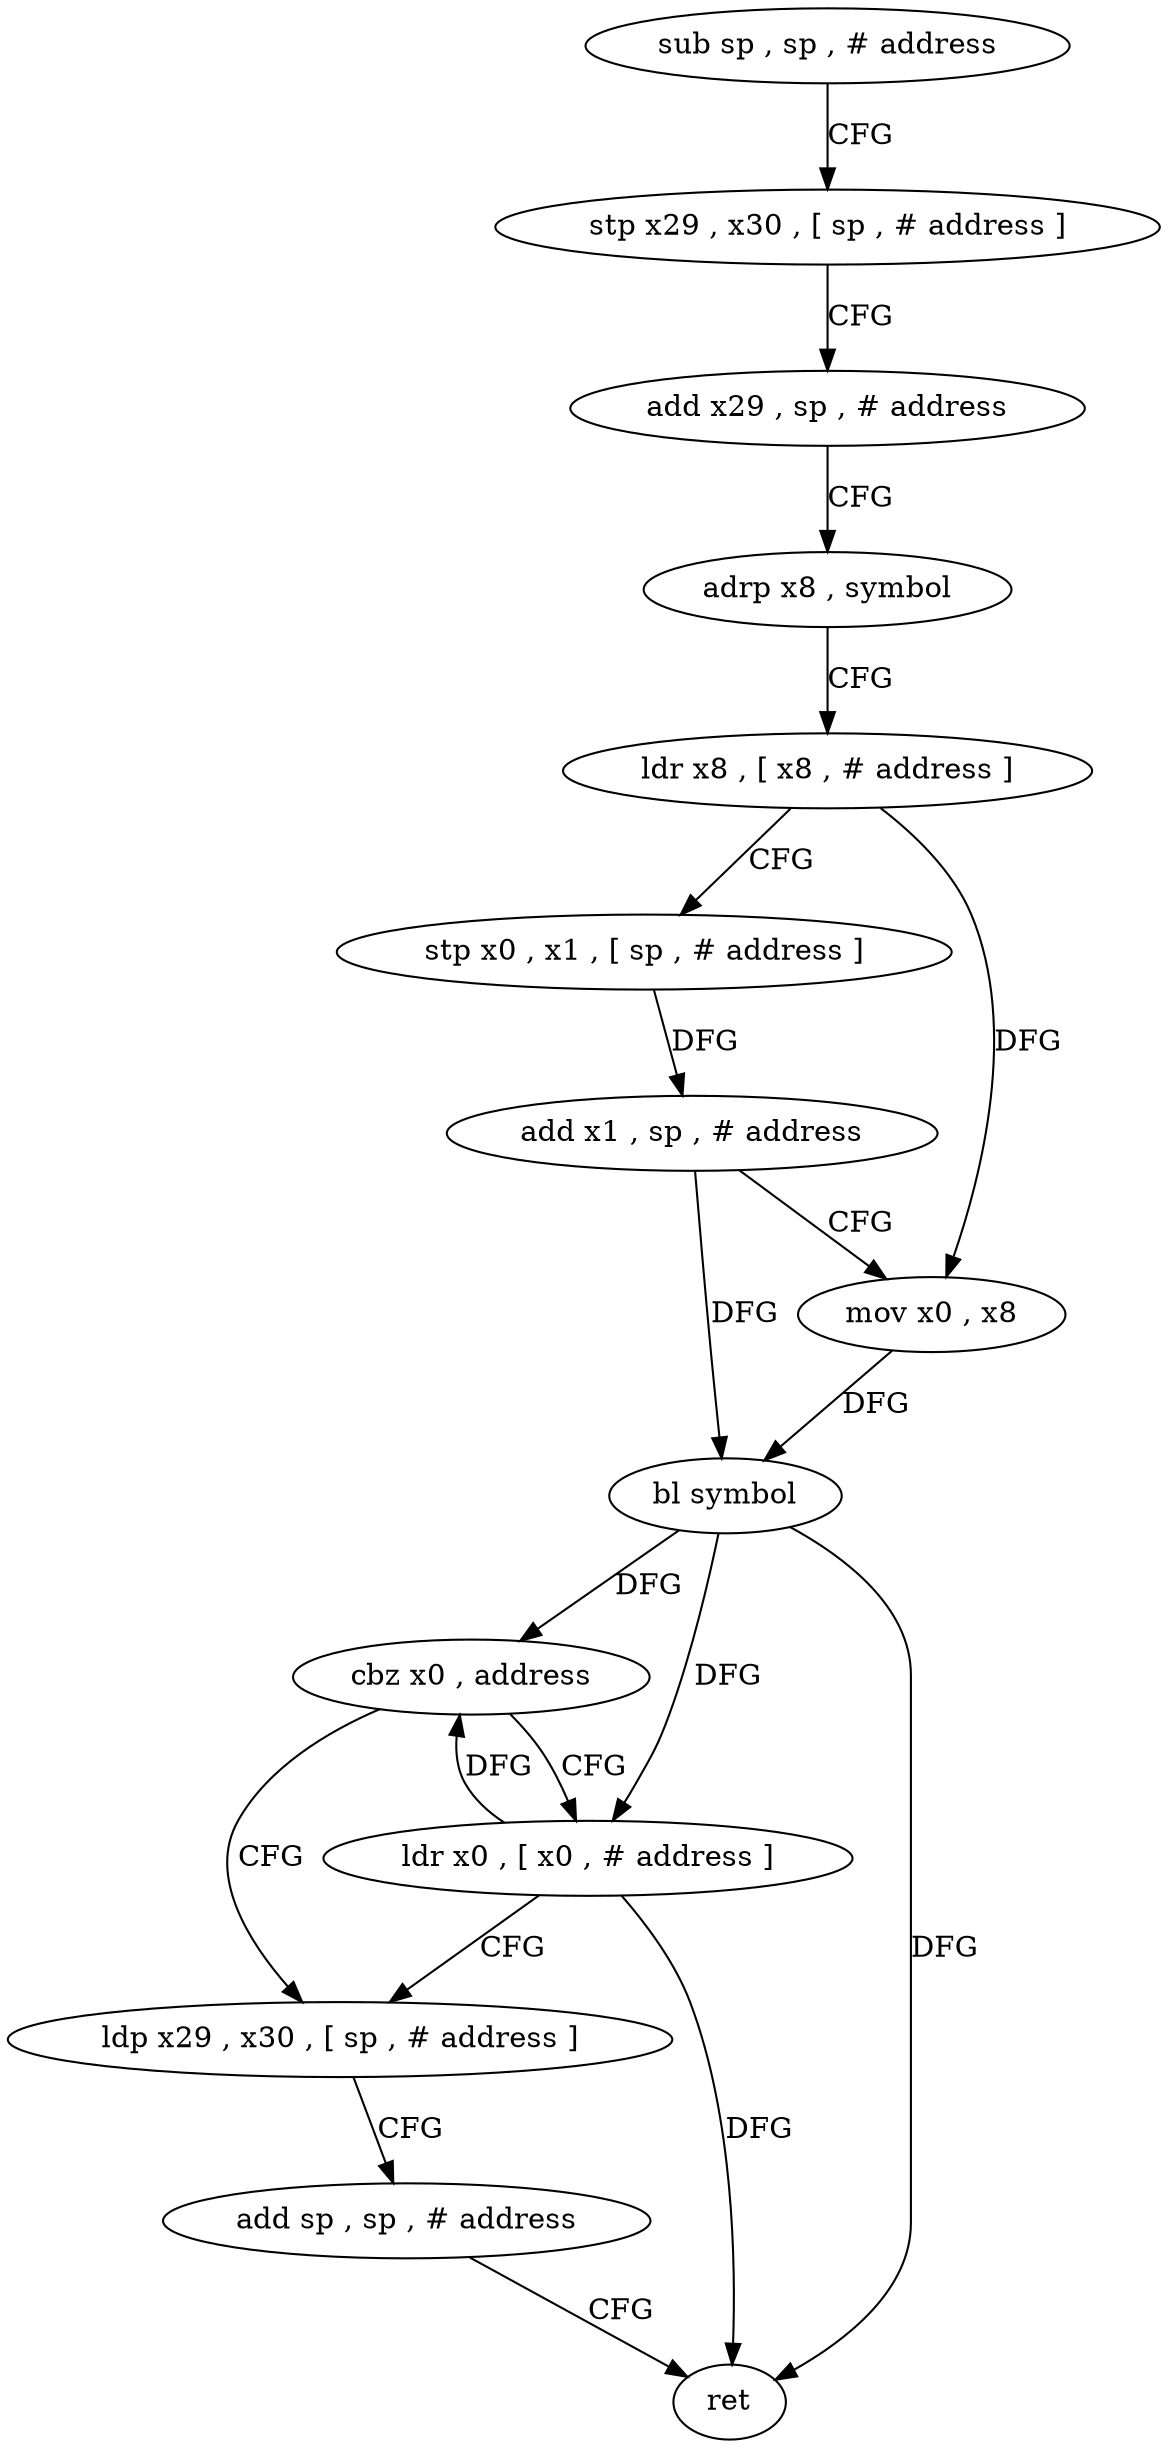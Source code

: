 digraph "func" {
"4228104" [label = "sub sp , sp , # address" ]
"4228108" [label = "stp x29 , x30 , [ sp , # address ]" ]
"4228112" [label = "add x29 , sp , # address" ]
"4228116" [label = "adrp x8 , symbol" ]
"4228120" [label = "ldr x8 , [ x8 , # address ]" ]
"4228124" [label = "stp x0 , x1 , [ sp , # address ]" ]
"4228128" [label = "add x1 , sp , # address" ]
"4228132" [label = "mov x0 , x8" ]
"4228136" [label = "bl symbol" ]
"4228140" [label = "cbz x0 , address" ]
"4228148" [label = "ldp x29 , x30 , [ sp , # address ]" ]
"4228144" [label = "ldr x0 , [ x0 , # address ]" ]
"4228152" [label = "add sp , sp , # address" ]
"4228156" [label = "ret" ]
"4228104" -> "4228108" [ label = "CFG" ]
"4228108" -> "4228112" [ label = "CFG" ]
"4228112" -> "4228116" [ label = "CFG" ]
"4228116" -> "4228120" [ label = "CFG" ]
"4228120" -> "4228124" [ label = "CFG" ]
"4228120" -> "4228132" [ label = "DFG" ]
"4228124" -> "4228128" [ label = "DFG" ]
"4228128" -> "4228132" [ label = "CFG" ]
"4228128" -> "4228136" [ label = "DFG" ]
"4228132" -> "4228136" [ label = "DFG" ]
"4228136" -> "4228140" [ label = "DFG" ]
"4228136" -> "4228156" [ label = "DFG" ]
"4228136" -> "4228144" [ label = "DFG" ]
"4228140" -> "4228148" [ label = "CFG" ]
"4228140" -> "4228144" [ label = "CFG" ]
"4228148" -> "4228152" [ label = "CFG" ]
"4228144" -> "4228148" [ label = "CFG" ]
"4228144" -> "4228140" [ label = "DFG" ]
"4228144" -> "4228156" [ label = "DFG" ]
"4228152" -> "4228156" [ label = "CFG" ]
}
